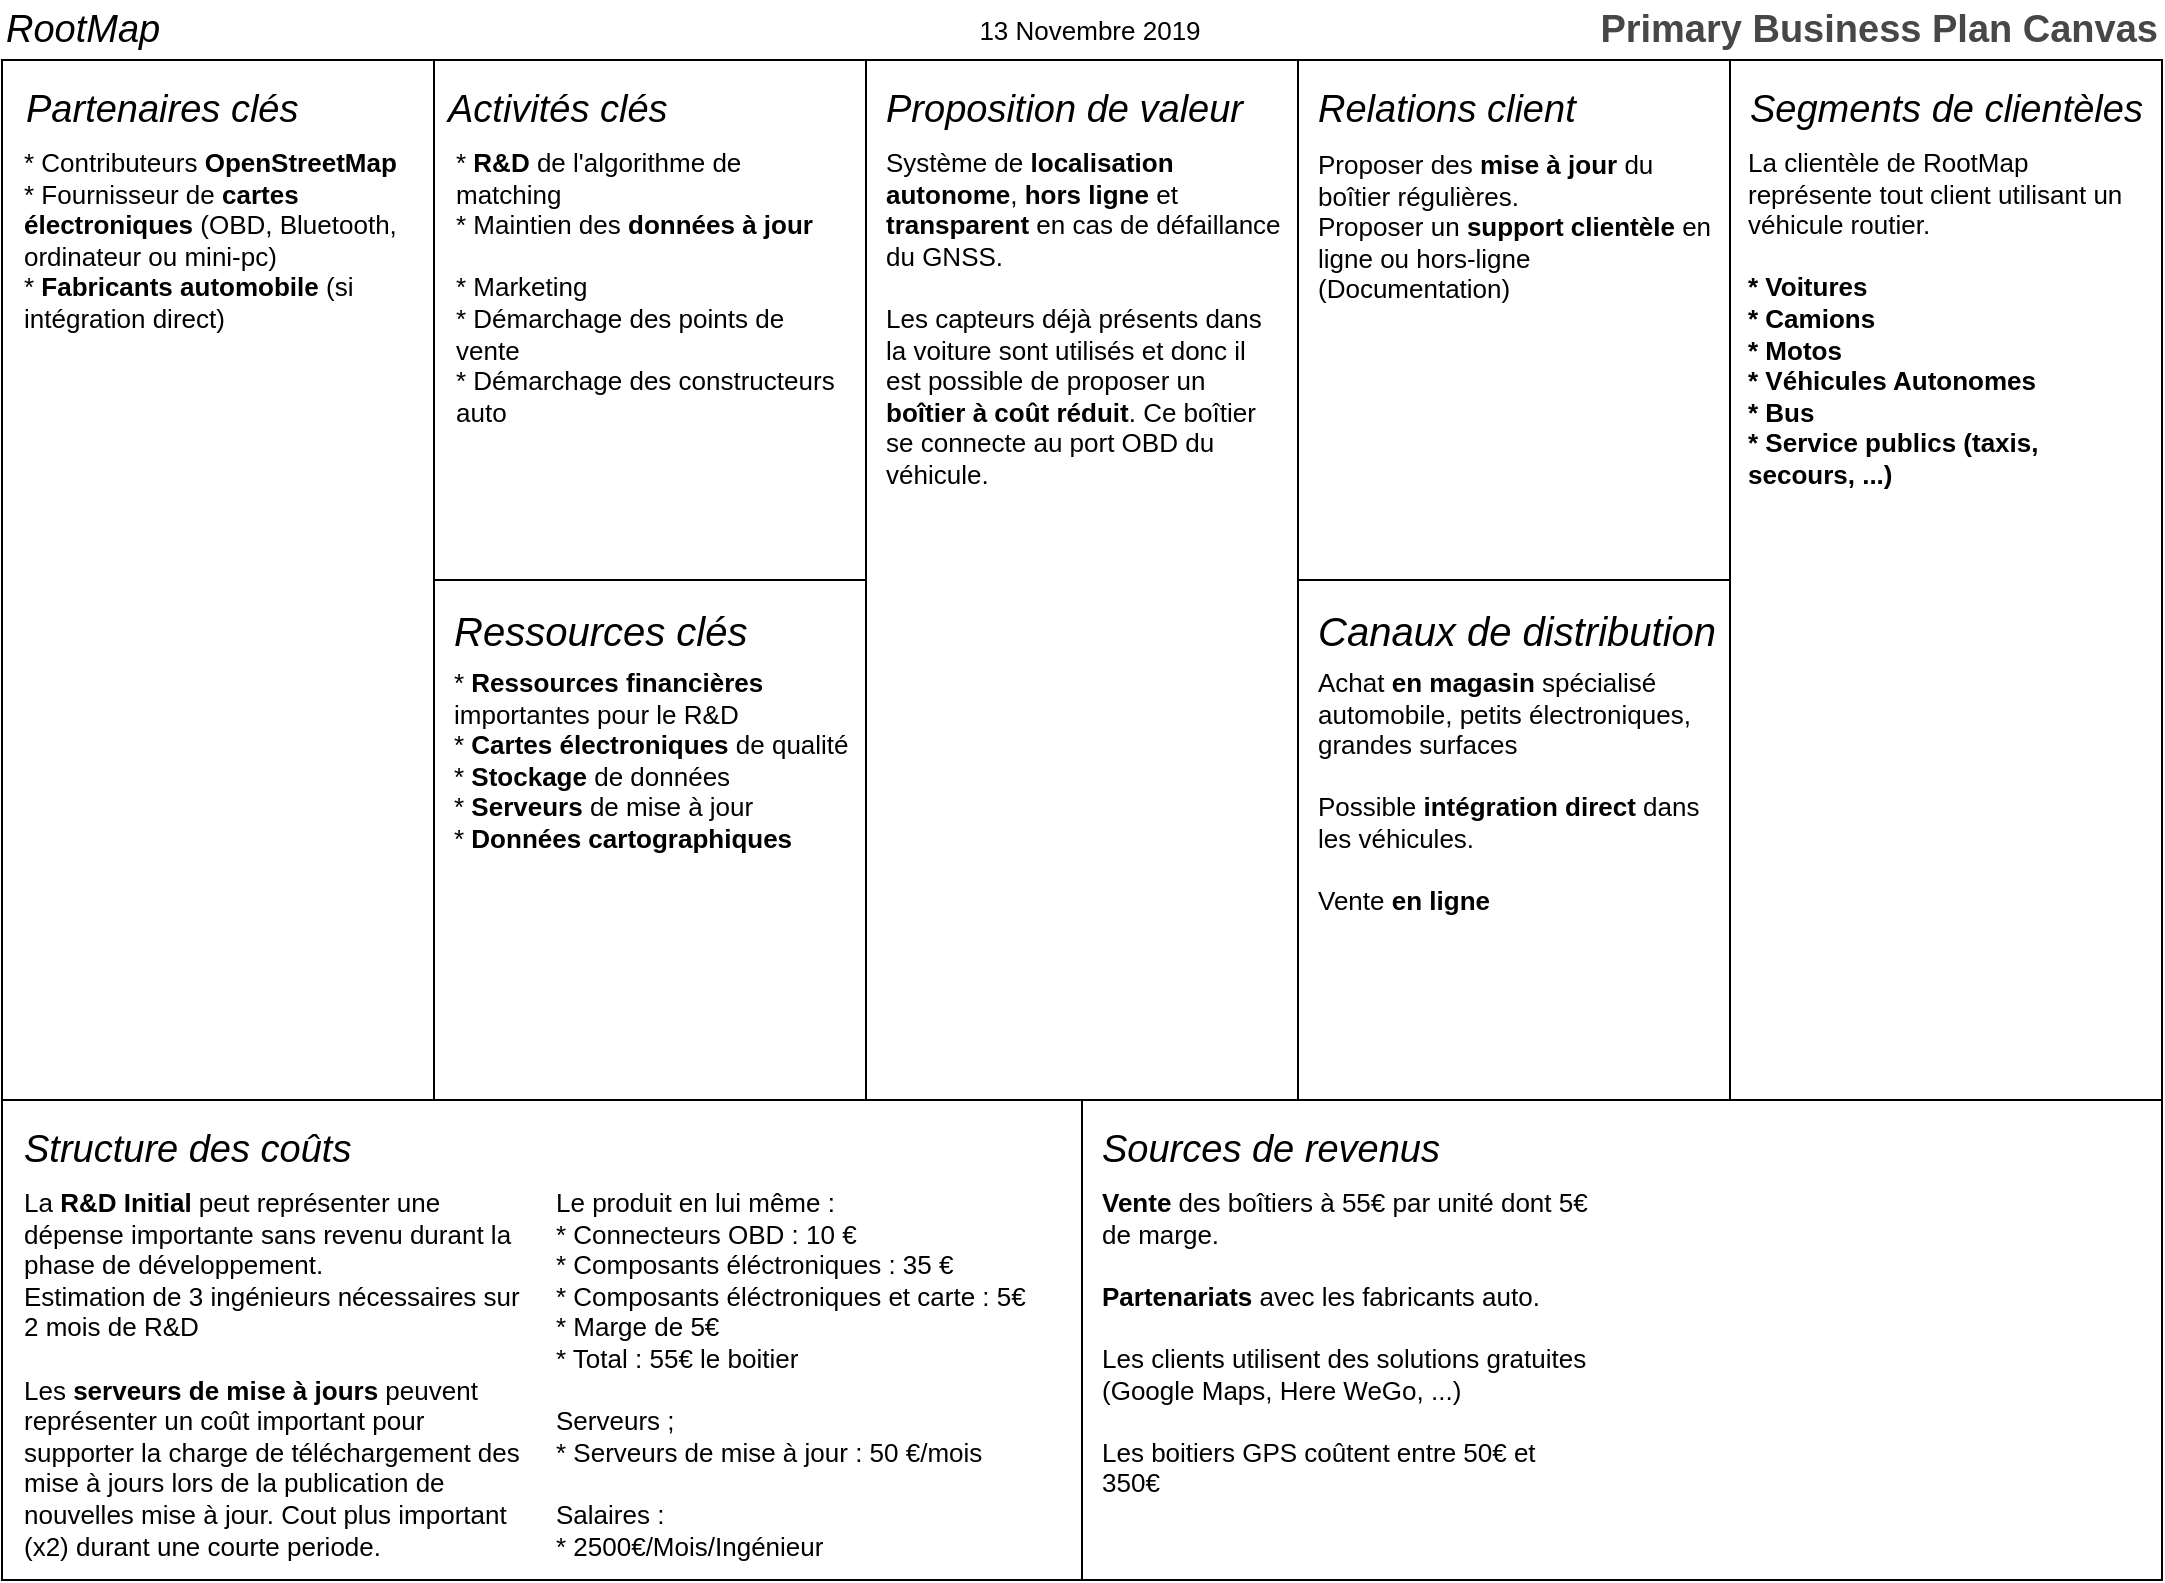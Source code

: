 <mxfile version="12.2.4" type="github" pages="1">
  <diagram id="eKT6tdQYMb_ygVxlroEm" name="Page-1">
    <mxGraphModel dx="1264" dy="539" grid="1" gridSize="10" guides="1" tooltips="1" connect="1" arrows="1" fold="1" page="1" pageScale="1" pageWidth="1169" pageHeight="827" math="0" shadow="0">
      <root>
        <mxCell id="0"/>
        <mxCell id="1" parent="0"/>
        <mxCell id="AWoNhY88ZsLt_aYiDakC-1" value="" style="rounded=0;whiteSpace=wrap;html=1;" parent="1" vertex="1">
          <mxGeometry x="40" y="40" width="216.0" height="520.0" as="geometry"/>
        </mxCell>
        <mxCell id="AWoNhY88ZsLt_aYiDakC-3" value="" style="rounded=0;whiteSpace=wrap;html=1;" parent="1" vertex="1">
          <mxGeometry x="256" y="40" width="216" height="260" as="geometry"/>
        </mxCell>
        <mxCell id="AWoNhY88ZsLt_aYiDakC-4" value="" style="rounded=0;whiteSpace=wrap;html=1;" parent="1" vertex="1">
          <mxGeometry x="472.0" y="40" width="216.0" height="520.0" as="geometry"/>
        </mxCell>
        <mxCell id="AWoNhY88ZsLt_aYiDakC-5" value="" style="rounded=0;whiteSpace=wrap;html=1;" parent="1" vertex="1">
          <mxGeometry x="688" y="40" width="216" height="260" as="geometry"/>
        </mxCell>
        <mxCell id="AWoNhY88ZsLt_aYiDakC-7" value="" style="rounded=0;whiteSpace=wrap;html=1;" parent="1" vertex="1">
          <mxGeometry x="904.0" y="40" width="216.0" height="520.0" as="geometry"/>
        </mxCell>
        <mxCell id="AWoNhY88ZsLt_aYiDakC-9" value="" style="rounded=0;whiteSpace=wrap;html=1;" parent="1" vertex="1">
          <mxGeometry x="40" y="560" width="540" height="240" as="geometry"/>
        </mxCell>
        <mxCell id="AWoNhY88ZsLt_aYiDakC-10" value="" style="rounded=0;whiteSpace=wrap;html=1;" parent="1" vertex="1">
          <mxGeometry x="580" y="560" width="540" height="240" as="geometry"/>
        </mxCell>
        <mxCell id="AWoNhY88ZsLt_aYiDakC-12" value="" style="rounded=0;whiteSpace=wrap;html=1;" parent="1" vertex="1">
          <mxGeometry x="256" y="300" width="216" height="260" as="geometry"/>
        </mxCell>
        <mxCell id="AWoNhY88ZsLt_aYiDakC-13" value="" style="rounded=0;whiteSpace=wrap;html=1;" parent="1" vertex="1">
          <mxGeometry x="688" y="300" width="216" height="260" as="geometry"/>
        </mxCell>
        <mxCell id="AWoNhY88ZsLt_aYiDakC-14" value="Partenaires clés" style="text;html=1;strokeColor=none;fillColor=none;align=left;verticalAlign=middle;whiteSpace=wrap;rounded=0;fontSize=19;horizontal=1;spacing=2;fontFamily=Helvetica;fontStyle=2" parent="1" vertex="1">
          <mxGeometry x="50" y="50" width="200" height="30" as="geometry"/>
        </mxCell>
        <mxCell id="AWoNhY88ZsLt_aYiDakC-15" value="Ressources clés" style="text;html=1;strokeColor=none;fillColor=none;align=left;verticalAlign=middle;whiteSpace=wrap;rounded=0;fontSize=20;horizontal=1;spacing=2;fontFamily=Helvetica;fontStyle=2" parent="1" vertex="1">
          <mxGeometry x="264" y="310" width="200" height="30" as="geometry"/>
        </mxCell>
        <mxCell id="AWoNhY88ZsLt_aYiDakC-16" value="Proposition de valeur" style="text;html=1;strokeColor=none;fillColor=none;align=left;verticalAlign=middle;whiteSpace=wrap;rounded=0;fontSize=19;horizontal=1;spacing=2;fontFamily=Helvetica;fontStyle=2" parent="1" vertex="1">
          <mxGeometry x="480" y="50" width="200" height="30" as="geometry"/>
        </mxCell>
        <mxCell id="AWoNhY88ZsLt_aYiDakC-17" value="Sources de revenus" style="text;html=1;strokeColor=none;fillColor=none;align=left;verticalAlign=middle;whiteSpace=wrap;rounded=0;fontSize=19;horizontal=1;spacing=2;fontFamily=Helvetica;fontStyle=2" parent="1" vertex="1">
          <mxGeometry x="588" y="570" width="522" height="30" as="geometry"/>
        </mxCell>
        <mxCell id="AWoNhY88ZsLt_aYiDakC-18" value="Structure des coûts" style="text;html=1;strokeColor=none;fillColor=none;align=left;verticalAlign=middle;whiteSpace=wrap;rounded=0;fontSize=19;horizontal=1;spacing=2;fontFamily=Helvetica;fontStyle=2" parent="1" vertex="1">
          <mxGeometry x="49" y="570" width="522" height="30" as="geometry"/>
        </mxCell>
        <mxCell id="AWoNhY88ZsLt_aYiDakC-19" value="Activités clés" style="text;html=1;strokeColor=none;fillColor=none;align=left;verticalAlign=middle;whiteSpace=wrap;rounded=0;fontSize=19;horizontal=1;spacing=2;fontFamily=Helvetica;fontStyle=2" parent="1" vertex="1">
          <mxGeometry x="261" y="50" width="200" height="30" as="geometry"/>
        </mxCell>
        <mxCell id="zTbAilV8LbICH3tXDX_m-5" value="Relations client" style="text;html=1;strokeColor=none;fillColor=none;align=left;verticalAlign=middle;whiteSpace=wrap;rounded=0;fontSize=19;horizontal=1;spacing=2;fontFamily=Helvetica;fontStyle=2" parent="1" vertex="1">
          <mxGeometry x="696" y="50" width="200" height="30" as="geometry"/>
        </mxCell>
        <mxCell id="AWoNhY88ZsLt_aYiDakC-21" value="Segments de clientèles" style="text;html=1;strokeColor=none;fillColor=none;align=left;verticalAlign=middle;whiteSpace=wrap;rounded=0;fontSize=19;horizontal=1;spacing=2;fontFamily=Helvetica;fontStyle=2" parent="1" vertex="1">
          <mxGeometry x="912" y="50" width="200" height="30" as="geometry"/>
        </mxCell>
        <mxCell id="AWoNhY88ZsLt_aYiDakC-22" value="Canaux de distribution" style="text;html=1;strokeColor=none;fillColor=none;align=left;verticalAlign=middle;whiteSpace=wrap;rounded=0;fontSize=20;horizontal=1;spacing=2;fontFamily=Helvetica;fontStyle=2" parent="1" vertex="1">
          <mxGeometry x="696" y="310" width="204" height="30" as="geometry"/>
        </mxCell>
        <mxCell id="AWoNhY88ZsLt_aYiDakC-24" value="&lt;div&gt;* Contributeurs &lt;b&gt;OpenStreetMap&lt;/b&gt;&lt;/div&gt;&lt;div&gt;* Fournisseur de &lt;b&gt;cartes électroniques&lt;/b&gt; (OBD, Bluetooth, ordinateur ou mini-pc)&lt;br&gt;&lt;/div&gt;&lt;div&gt;* &lt;b&gt;Fabricants automobile&lt;/b&gt; (si intégration direct)&lt;br&gt;&lt;/div&gt;" style="text;html=1;strokeColor=none;fillColor=none;spacing=2;spacingTop=-3;whiteSpace=wrap;overflow=hidden;rounded=0;fontFamily=Helvetica;fontSize=13;align=left;" parent="1" vertex="1">
          <mxGeometry x="49" y="80" width="201" height="470" as="geometry"/>
        </mxCell>
        <mxCell id="AWoNhY88ZsLt_aYiDakC-25" value="&lt;span&gt;Système de &lt;b&gt;localisation&lt;/b&gt; &lt;b&gt;autonome&lt;/b&gt;, &lt;b&gt;hors ligne&lt;/b&gt; et &lt;b&gt;transparent&lt;/b&gt; en cas de défaillance du GNSS.&lt;/span&gt;&lt;br&gt;&lt;div&gt;&lt;br&gt;&lt;/div&gt;&lt;div&gt;Les capteurs déjà présents dans la voiture sont utilisés et donc il est possible de proposer un &lt;b&gt;boîtier à coût réduit&lt;/b&gt;. Ce boîtier se connecte au port OBD du véhicule.&lt;br&gt; &lt;/div&gt;" style="text;html=1;strokeColor=none;fillColor=none;spacing=2;spacingTop=-3;whiteSpace=wrap;overflow=hidden;rounded=0;fontFamily=Helvetica;fontSize=13;align=left;" parent="1" vertex="1">
          <mxGeometry x="480" y="80" width="201" height="470" as="geometry"/>
        </mxCell>
        <mxCell id="AWoNhY88ZsLt_aYiDakC-26" value="&lt;div&gt;La clientèle de RootMap représente tout client utilisant un véhicule routier.&lt;/div&gt;&lt;div&gt;&lt;br&gt;&lt;/div&gt;&lt;div&gt;&lt;b&gt;* Voitures&lt;/b&gt;&lt;/div&gt;&lt;div&gt;&lt;b&gt;* Camions&lt;/b&gt;&lt;/div&gt;&lt;div&gt;&lt;b&gt;* Motos&lt;/b&gt;&lt;/div&gt;&lt;div&gt;&lt;b&gt;* Véhicules Autonomes&lt;/b&gt;&lt;/div&gt;&lt;div&gt;&lt;b&gt;* Bus&lt;/b&gt;&lt;/div&gt;&lt;div&gt;&lt;b&gt;* Service publics (taxis, secours, ...)&lt;/b&gt;&lt;/div&gt;" style="text;html=1;strokeColor=none;fillColor=none;spacing=2;spacingTop=-3;whiteSpace=wrap;overflow=hidden;rounded=0;fontFamily=Helvetica;fontSize=13;align=left;" parent="1" vertex="1">
          <mxGeometry x="911" y="80" width="201" height="470" as="geometry"/>
        </mxCell>
        <mxCell id="AWoNhY88ZsLt_aYiDakC-27" value="&lt;div&gt;* &lt;b&gt;R&amp;amp;D&lt;/b&gt; de l&#39;algorithme de matching&lt;/div&gt;&lt;div&gt;* Maintien des &lt;b&gt;données à jour&lt;/b&gt;&lt;/div&gt;&lt;div&gt;&lt;br&gt;&lt;/div&gt;&lt;div&gt;* Marketing&lt;/div&gt;&lt;div&gt;* Démarchage des points de vente&lt;/div&gt;&lt;div&gt;* Démarchage des constructeurs auto&lt;br&gt;&lt;/div&gt;" style="text;html=1;strokeColor=none;fillColor=none;spacing=2;spacingTop=-3;whiteSpace=wrap;overflow=hidden;rounded=0;fontFamily=Helvetica;fontSize=13;align=left;" parent="1" vertex="1">
          <mxGeometry x="265" y="80" width="201" height="210" as="geometry"/>
        </mxCell>
        <mxCell id="AWoNhY88ZsLt_aYiDakC-28" value="&lt;div&gt;* &lt;b&gt;Ressources financières&lt;/b&gt; importantes pour le R&amp;amp;D&lt;/div&gt;&lt;div&gt;* &lt;b&gt;Cartes électroniques&lt;/b&gt; de qualité&lt;/div&gt;&lt;div&gt;* &lt;b&gt;Stockage&lt;/b&gt; de données&lt;/div&gt;&lt;div&gt;* &lt;b&gt;Serveurs&lt;/b&gt; de mise à jour&lt;/div&gt;&lt;div&gt;* &lt;b&gt;Données cartographiques&lt;/b&gt;&lt;/div&gt;" style="text;html=1;strokeColor=none;fillColor=none;spacing=2;spacingTop=-3;whiteSpace=wrap;overflow=hidden;rounded=0;fontFamily=Helvetica;fontSize=13;align=left;" parent="1" vertex="1">
          <mxGeometry x="264" y="340" width="201" height="210" as="geometry"/>
        </mxCell>
        <mxCell id="AWoNhY88ZsLt_aYiDakC-29" value="&lt;div&gt;Achat &lt;b&gt;en magasin&lt;/b&gt; spécialisé automobile, petits électroniques, grandes surfaces&lt;br&gt;&lt;/div&gt;&lt;div&gt;&lt;br&gt;&lt;/div&gt;&lt;div&gt;Possible &lt;b&gt;intégration direct&lt;/b&gt; dans les véhicules.&lt;/div&gt;&lt;div&gt;&lt;br&gt;&lt;/div&gt;&lt;div&gt;Vente &lt;b&gt;en ligne&lt;/b&gt;&lt;br&gt;&lt;/div&gt;" style="text;html=1;strokeColor=none;fillColor=none;spacing=2;spacingTop=-3;whiteSpace=wrap;overflow=hidden;rounded=0;fontFamily=Helvetica;fontSize=13;align=left;" parent="1" vertex="1">
          <mxGeometry x="696" y="340" width="201" height="210" as="geometry"/>
        </mxCell>
        <mxCell id="AWoNhY88ZsLt_aYiDakC-30" value="&lt;div&gt;Proposer des &lt;b&gt;mise à jour&lt;/b&gt; du boîtier régulières.&lt;/div&gt;&lt;div&gt;Proposer un &lt;b&gt;support clientèle&lt;/b&gt; en ligne ou hors-ligne (Documentation)&lt;/div&gt;" style="text;html=1;strokeColor=none;fillColor=none;spacing=2;spacingTop=-3;whiteSpace=wrap;overflow=hidden;rounded=0;fontFamily=Helvetica;fontSize=13;align=left;" parent="1" vertex="1">
          <mxGeometry x="696" y="81" width="201" height="210" as="geometry"/>
        </mxCell>
        <mxCell id="AWoNhY88ZsLt_aYiDakC-31" value="&lt;div&gt;La &lt;b&gt;R&amp;amp;D Initial&lt;/b&gt; peut représenter une dépense importante sans revenu durant la phase de développement.&lt;/div&gt;&lt;div&gt;Estimation de 3 ingénieurs nécessaires sur 2 mois de R&amp;amp;D&lt;br&gt;&lt;/div&gt;&lt;div&gt;&lt;br&gt;&lt;/div&gt;&lt;div&gt;Les &lt;b&gt;serveurs de mise à jours&lt;/b&gt; peuvent représenter un coût important pour supporter la charge de téléchargement des mise à jours lors de la publication de nouvelles mise à jour. Cout plus important (x2) durant une courte periode.&lt;br&gt;&lt;/div&gt;" style="text;html=1;strokeColor=none;fillColor=none;spacing=2;spacingTop=-3;whiteSpace=wrap;overflow=hidden;rounded=0;fontFamily=Helvetica;fontSize=13;align=left;" parent="1" vertex="1">
          <mxGeometry x="49" y="600" width="251" height="190" as="geometry"/>
        </mxCell>
        <mxCell id="AWoNhY88ZsLt_aYiDakC-33" value="&lt;div&gt;&lt;b&gt;Vente&lt;/b&gt; des boîtiers à 55€ par unité dont 5€ de marge.&lt;/div&gt;&lt;div&gt;&lt;br&gt;&lt;/div&gt;&lt;div&gt;&lt;b&gt;Partenariats&lt;/b&gt; avec les fabricants auto.&lt;/div&gt;&lt;div&gt;&lt;br&gt;&lt;/div&gt;&lt;div&gt;Les clients utilisent des solutions gratuites (Google Maps, Here WeGo, ...)&lt;/div&gt;&lt;div&gt;&lt;br&gt;&lt;/div&gt;&lt;div&gt;Les boitiers GPS coûtent entre 50€ et 350€&lt;br&gt;&lt;/div&gt;" style="text;html=1;strokeColor=none;fillColor=none;spacing=2;spacingTop=-3;whiteSpace=wrap;overflow=hidden;rounded=0;fontFamily=Helvetica;fontSize=13;align=left;" parent="1" vertex="1">
          <mxGeometry x="588" y="600" width="251" height="190" as="geometry"/>
        </mxCell>
        <mxCell id="AWoNhY88ZsLt_aYiDakC-36" value="RootMap" style="text;html=1;strokeColor=none;fillColor=none;align=left;verticalAlign=middle;whiteSpace=wrap;rounded=0;fontSize=19;horizontal=1;spacing=2;fontFamily=Helvetica;fontStyle=2" parent="1" vertex="1">
          <mxGeometry x="40" y="10" width="200" height="30" as="geometry"/>
        </mxCell>
        <mxCell id="AWoNhY88ZsLt_aYiDakC-37" value="Primary Business Plan Canvas" style="text;html=1;strokeColor=none;fillColor=none;align=right;verticalAlign=middle;whiteSpace=wrap;rounded=0;fontSize=19;horizontal=1;spacing=2;fontFamily=Helvetica;fontStyle=1;fontColor=#474747;" parent="1" vertex="1">
          <mxGeometry x="770" y="10" width="350" height="30" as="geometry"/>
        </mxCell>
        <mxCell id="AWoNhY88ZsLt_aYiDakC-38" value="13 Novembre 2019" style="text;html=1;strokeColor=none;fillColor=none;align=center;verticalAlign=middle;whiteSpace=wrap;rounded=0;fontSize=13;horizontal=1;spacing=2;fontFamily=Helvetica;fontStyle=0" parent="1" vertex="1">
          <mxGeometry x="481" y="10" width="206" height="30" as="geometry"/>
        </mxCell>
        <mxCell id="wxidHyfhj4Skb0KRaWUA-1" value="&lt;div&gt;Le produit en lui même :&lt;/div&gt;&lt;div&gt;* Connecteurs OBD : 10 €&lt;/div&gt;&lt;div&gt;* Composants éléctroniques : 35 €&lt;/div&gt;&lt;div&gt;* Composants éléctroniques et carte : 5€&lt;/div&gt;&lt;div&gt;* Marge de 5€&lt;br&gt;&lt;/div&gt;&lt;div&gt;* Total : 55€ le boitier&lt;/div&gt;&lt;div&gt;&lt;br&gt;&lt;/div&gt;&lt;div&gt;Serveurs ;&lt;/div&gt;&lt;div&gt;* Serveurs de mise à jour : 50 €/mois&lt;/div&gt;&lt;div&gt;&lt;br&gt;&lt;/div&gt;&lt;div&gt;Salaires :&lt;/div&gt;&lt;div&gt;* 2500€/Mois/Ingénieur&lt;br&gt;&lt;/div&gt;&lt;div&gt;&lt;br&gt;&lt;/div&gt;" style="text;html=1;strokeColor=none;fillColor=none;spacing=2;spacingTop=-3;whiteSpace=wrap;overflow=hidden;rounded=0;fontFamily=Helvetica;fontSize=13;align=left;" parent="1" vertex="1">
          <mxGeometry x="314.5" y="600" width="251" height="190" as="geometry"/>
        </mxCell>
      </root>
    </mxGraphModel>
  </diagram>
</mxfile>
